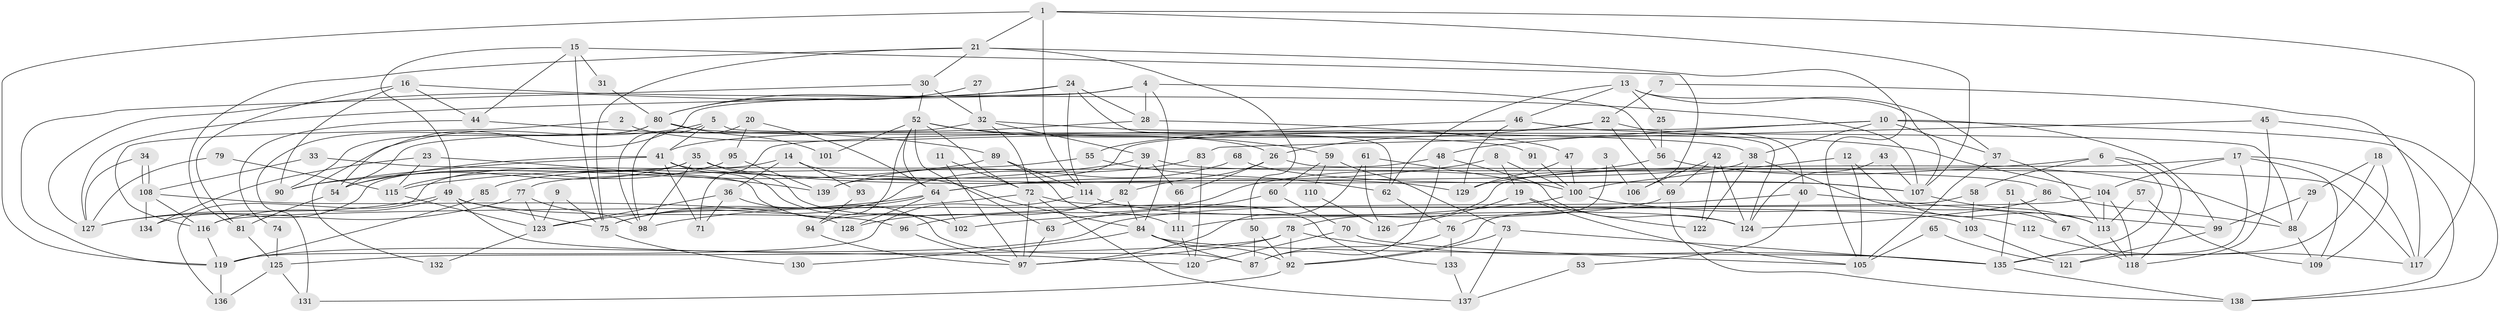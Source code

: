 // coarse degree distribution, {5: 0.11224489795918367, 12: 0.01020408163265306, 13: 0.01020408163265306, 3: 0.20408163265306123, 1: 0.01020408163265306, 9: 0.01020408163265306, 6: 0.08163265306122448, 10: 0.01020408163265306, 4: 0.2755102040816326, 7: 0.05102040816326531, 2: 0.17346938775510204, 8: 0.02040816326530612, 11: 0.01020408163265306, 14: 0.02040816326530612}
// Generated by graph-tools (version 1.1) at 2025/50/03/04/25 22:50:53]
// undirected, 139 vertices, 278 edges
graph export_dot {
  node [color=gray90,style=filled];
  1;
  2;
  3;
  4;
  5;
  6;
  7;
  8;
  9;
  10;
  11;
  12;
  13;
  14;
  15;
  16;
  17;
  18;
  19;
  20;
  21;
  22;
  23;
  24;
  25;
  26;
  27;
  28;
  29;
  30;
  31;
  32;
  33;
  34;
  35;
  36;
  37;
  38;
  39;
  40;
  41;
  42;
  43;
  44;
  45;
  46;
  47;
  48;
  49;
  50;
  51;
  52;
  53;
  54;
  55;
  56;
  57;
  58;
  59;
  60;
  61;
  62;
  63;
  64;
  65;
  66;
  67;
  68;
  69;
  70;
  71;
  72;
  73;
  74;
  75;
  76;
  77;
  78;
  79;
  80;
  81;
  82;
  83;
  84;
  85;
  86;
  87;
  88;
  89;
  90;
  91;
  92;
  93;
  94;
  95;
  96;
  97;
  98;
  99;
  100;
  101;
  102;
  103;
  104;
  105;
  106;
  107;
  108;
  109;
  110;
  111;
  112;
  113;
  114;
  115;
  116;
  117;
  118;
  119;
  120;
  121;
  122;
  123;
  124;
  125;
  126;
  127;
  128;
  129;
  130;
  131;
  132;
  133;
  134;
  135;
  136;
  137;
  138;
  139;
  1 -- 114;
  1 -- 119;
  1 -- 21;
  1 -- 107;
  1 -- 117;
  2 -- 116;
  2 -- 26;
  3 -- 76;
  3 -- 106;
  4 -- 84;
  4 -- 54;
  4 -- 28;
  4 -- 56;
  4 -- 127;
  5 -- 88;
  5 -- 98;
  5 -- 41;
  5 -- 132;
  6 -- 129;
  6 -- 135;
  6 -- 58;
  6 -- 118;
  7 -- 117;
  7 -- 22;
  8 -- 100;
  8 -- 64;
  8 -- 19;
  9 -- 123;
  9 -- 75;
  10 -- 48;
  10 -- 71;
  10 -- 37;
  10 -- 38;
  10 -- 99;
  10 -- 138;
  11 -- 72;
  11 -- 97;
  12 -- 105;
  12 -- 100;
  12 -- 113;
  13 -- 107;
  13 -- 37;
  13 -- 25;
  13 -- 46;
  13 -- 62;
  14 -- 136;
  14 -- 84;
  14 -- 36;
  14 -- 93;
  15 -- 44;
  15 -- 49;
  15 -- 31;
  15 -- 75;
  15 -- 106;
  16 -- 107;
  16 -- 81;
  16 -- 44;
  16 -- 90;
  17 -- 78;
  17 -- 104;
  17 -- 109;
  17 -- 117;
  17 -- 121;
  18 -- 29;
  18 -- 135;
  18 -- 109;
  19 -- 105;
  19 -- 122;
  19 -- 126;
  20 -- 95;
  20 -- 98;
  20 -- 64;
  21 -- 50;
  21 -- 30;
  21 -- 75;
  21 -- 81;
  21 -- 105;
  22 -- 139;
  22 -- 26;
  22 -- 40;
  22 -- 69;
  23 -- 115;
  23 -- 134;
  23 -- 139;
  24 -- 127;
  24 -- 28;
  24 -- 62;
  24 -- 80;
  24 -- 114;
  25 -- 56;
  26 -- 117;
  26 -- 82;
  26 -- 66;
  27 -- 80;
  27 -- 32;
  28 -- 41;
  28 -- 47;
  29 -- 88;
  29 -- 99;
  30 -- 119;
  30 -- 32;
  30 -- 52;
  31 -- 80;
  32 -- 38;
  32 -- 39;
  32 -- 54;
  32 -- 72;
  33 -- 108;
  33 -- 102;
  34 -- 108;
  34 -- 108;
  34 -- 127;
  35 -- 54;
  35 -- 98;
  35 -- 129;
  35 -- 133;
  35 -- 134;
  36 -- 87;
  36 -- 71;
  36 -- 123;
  37 -- 113;
  37 -- 105;
  38 -- 64;
  38 -- 67;
  38 -- 122;
  39 -- 66;
  39 -- 82;
  39 -- 86;
  39 -- 115;
  40 -- 99;
  40 -- 53;
  40 -- 119;
  41 -- 107;
  41 -- 54;
  41 -- 71;
  41 -- 90;
  41 -- 102;
  42 -- 69;
  42 -- 122;
  42 -- 106;
  42 -- 124;
  43 -- 107;
  43 -- 124;
  44 -- 89;
  44 -- 74;
  45 -- 138;
  45 -- 118;
  45 -- 83;
  46 -- 124;
  46 -- 55;
  46 -- 129;
  47 -- 129;
  47 -- 100;
  48 -- 124;
  48 -- 77;
  48 -- 87;
  49 -- 75;
  49 -- 116;
  49 -- 96;
  49 -- 120;
  49 -- 127;
  50 -- 87;
  50 -- 92;
  51 -- 67;
  51 -- 135;
  52 -- 64;
  52 -- 59;
  52 -- 63;
  52 -- 72;
  52 -- 94;
  52 -- 101;
  52 -- 104;
  53 -- 137;
  54 -- 81;
  55 -- 62;
  55 -- 85;
  56 -- 88;
  56 -- 96;
  57 -- 113;
  57 -- 109;
  58 -- 92;
  58 -- 103;
  59 -- 60;
  59 -- 73;
  59 -- 110;
  60 -- 63;
  60 -- 70;
  61 -- 100;
  61 -- 97;
  61 -- 126;
  62 -- 76;
  63 -- 97;
  64 -- 75;
  64 -- 102;
  64 -- 123;
  64 -- 128;
  65 -- 105;
  65 -- 121;
  66 -- 111;
  67 -- 118;
  68 -- 75;
  68 -- 107;
  69 -- 138;
  69 -- 111;
  70 -- 120;
  70 -- 105;
  72 -- 97;
  72 -- 98;
  72 -- 103;
  72 -- 137;
  73 -- 137;
  73 -- 92;
  73 -- 135;
  74 -- 125;
  75 -- 130;
  76 -- 87;
  76 -- 133;
  77 -- 127;
  77 -- 123;
  77 -- 98;
  78 -- 97;
  78 -- 92;
  78 -- 125;
  78 -- 135;
  79 -- 127;
  79 -- 115;
  80 -- 90;
  80 -- 91;
  80 -- 101;
  80 -- 131;
  81 -- 125;
  82 -- 84;
  82 -- 128;
  83 -- 120;
  83 -- 139;
  84 -- 92;
  84 -- 135;
  84 -- 87;
  84 -- 130;
  85 -- 119;
  86 -- 124;
  86 -- 88;
  88 -- 109;
  89 -- 90;
  89 -- 114;
  89 -- 111;
  91 -- 100;
  92 -- 131;
  93 -- 94;
  94 -- 97;
  95 -- 139;
  95 -- 115;
  96 -- 97;
  99 -- 121;
  100 -- 102;
  100 -- 112;
  103 -- 121;
  104 -- 118;
  104 -- 113;
  104 -- 116;
  107 -- 113;
  108 -- 128;
  108 -- 116;
  108 -- 134;
  110 -- 126;
  111 -- 120;
  112 -- 117;
  113 -- 118;
  114 -- 119;
  114 -- 124;
  115 -- 123;
  116 -- 119;
  119 -- 136;
  123 -- 132;
  125 -- 131;
  125 -- 136;
  133 -- 137;
  135 -- 138;
}
